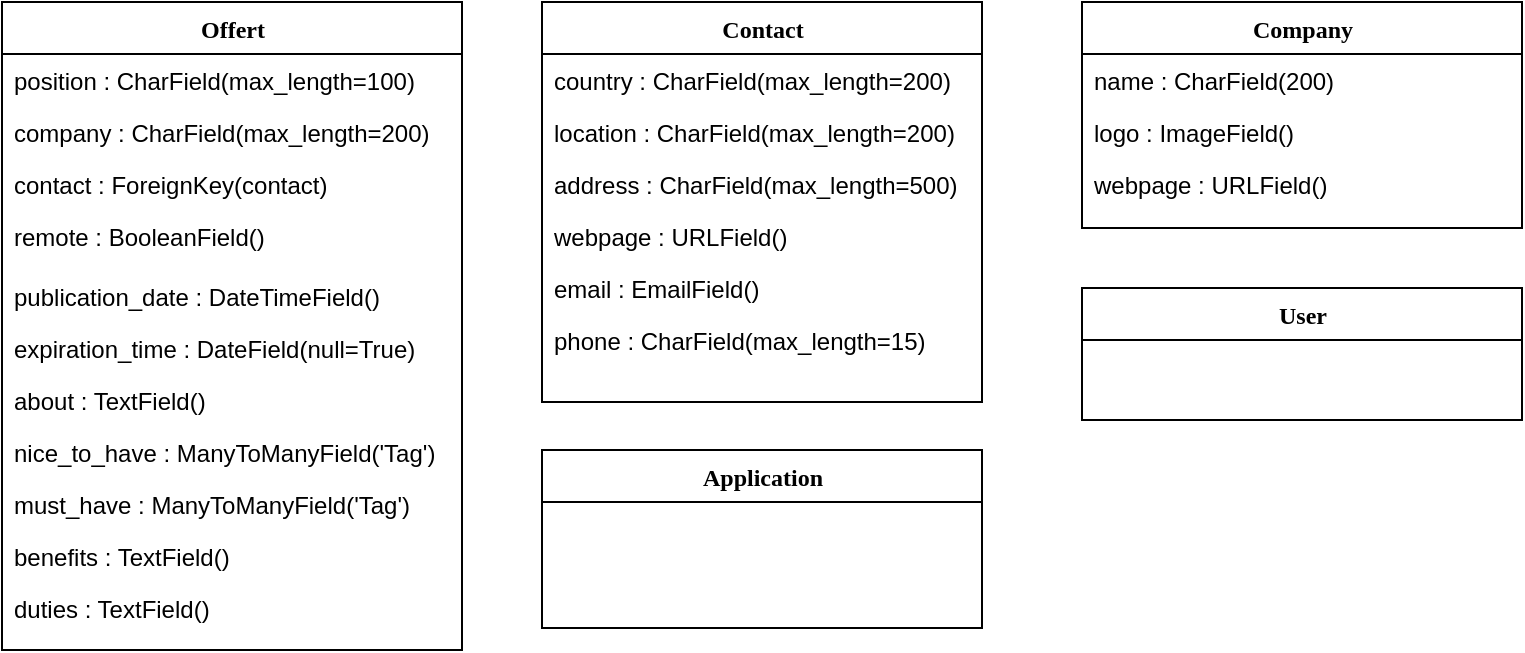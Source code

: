 <mxfile version="10.6.0" type="onedrive"><diagram name="Page-1" id="9f46799a-70d6-7492-0946-bef42562c5a5"><mxGraphModel dx="1010" dy="559" grid="1" gridSize="10" guides="1" tooltips="1" connect="1" arrows="1" fold="1" page="1" pageScale="1" pageWidth="1100" pageHeight="850" background="#ffffff" math="0" shadow="0"><root><mxCell id="0"/><mxCell id="1" parent="0"/><mxCell id="78961159f06e98e8-30" value="Offert" style="swimlane;html=1;fontStyle=1;align=center;verticalAlign=top;childLayout=stackLayout;horizontal=1;startSize=26;horizontalStack=0;resizeParent=1;resizeLast=0;collapsible=1;marginBottom=0;swimlaneFillColor=#ffffff;rounded=0;shadow=0;comic=0;labelBackgroundColor=none;strokeColor=#000000;strokeWidth=1;fillColor=none;fontFamily=Verdana;fontSize=12;fontColor=#000000;" parent="1" vertex="1"><mxGeometry x="50" y="27" width="230" height="324" as="geometry"><mxRectangle x="470" y="83" width="70" height="26" as="alternateBounds"/></mxGeometry></mxCell><mxCell id="78961159f06e98e8-31" value="position : CharField(max_length=100)" style="text;html=1;strokeColor=none;fillColor=none;align=left;verticalAlign=top;spacingLeft=4;spacingRight=4;whiteSpace=wrap;overflow=hidden;rotatable=0;points=[[0,0.5],[1,0.5]];portConstraint=eastwest;" parent="78961159f06e98e8-30" vertex="1"><mxGeometry y="26" width="230" height="26" as="geometry"/></mxCell><mxCell id="78961159f06e98e8-32" value="company : CharField(max_length=200)" style="text;html=1;strokeColor=none;fillColor=none;align=left;verticalAlign=top;spacingLeft=4;spacingRight=4;whiteSpace=wrap;overflow=hidden;rotatable=0;points=[[0,0.5],[1,0.5]];portConstraint=eastwest;" parent="78961159f06e98e8-30" vertex="1"><mxGeometry y="52" width="230" height="26" as="geometry"/></mxCell><mxCell id="biZlyS47IAcy7G330S6t-6" value="contact : ForeignKey(contact)" style="text;html=1;strokeColor=none;fillColor=none;align=left;verticalAlign=top;spacingLeft=4;spacingRight=4;whiteSpace=wrap;overflow=hidden;rotatable=0;points=[[0,0.5],[1,0.5]];portConstraint=eastwest;" vertex="1" parent="78961159f06e98e8-30"><mxGeometry y="78" width="230" height="26" as="geometry"/></mxCell><mxCell id="biZlyS47IAcy7G330S6t-12" value="remote : BooleanField()" style="text;html=1;strokeColor=none;fillColor=none;align=left;verticalAlign=top;spacingLeft=4;spacingRight=4;whiteSpace=wrap;overflow=hidden;rotatable=0;points=[[0,0.5],[1,0.5]];portConstraint=eastwest;" vertex="1" parent="78961159f06e98e8-30"><mxGeometry y="104" width="230" height="30" as="geometry"/></mxCell><mxCell id="biZlyS47IAcy7G330S6t-13" value="publication_date : DateTimeField()" style="text;html=1;strokeColor=none;fillColor=none;align=left;verticalAlign=top;spacingLeft=4;spacingRight=4;whiteSpace=wrap;overflow=hidden;rotatable=0;points=[[0,0.5],[1,0.5]];portConstraint=eastwest;" vertex="1" parent="78961159f06e98e8-30"><mxGeometry y="134" width="230" height="26" as="geometry"/></mxCell><mxCell id="biZlyS47IAcy7G330S6t-14" value="expiration_time : DateField(null=True)" style="text;html=1;strokeColor=none;fillColor=none;align=left;verticalAlign=top;spacingLeft=4;spacingRight=4;whiteSpace=wrap;overflow=hidden;rotatable=0;points=[[0,0.5],[1,0.5]];portConstraint=eastwest;" vertex="1" parent="78961159f06e98e8-30"><mxGeometry y="160" width="230" height="26" as="geometry"/></mxCell><mxCell id="biZlyS47IAcy7G330S6t-23" value="about : TextField()" style="text;html=1;strokeColor=none;fillColor=none;align=left;verticalAlign=top;spacingLeft=4;spacingRight=4;whiteSpace=wrap;overflow=hidden;rotatable=0;points=[[0,0.5],[1,0.5]];portConstraint=eastwest;" vertex="1" parent="78961159f06e98e8-30"><mxGeometry y="186" width="230" height="26" as="geometry"/></mxCell><mxCell id="biZlyS47IAcy7G330S6t-25" value="nice_to_have : ManyToManyField('Tag')" style="text;html=1;strokeColor=none;fillColor=none;align=left;verticalAlign=top;spacingLeft=4;spacingRight=4;whiteSpace=wrap;overflow=hidden;rotatable=0;points=[[0,0.5],[1,0.5]];portConstraint=eastwest;" vertex="1" parent="78961159f06e98e8-30"><mxGeometry y="212" width="230" height="26" as="geometry"/></mxCell><mxCell id="biZlyS47IAcy7G330S6t-24" value="must_have : ManyToManyField('Tag')" style="text;html=1;strokeColor=none;fillColor=none;align=left;verticalAlign=top;spacingLeft=4;spacingRight=4;whiteSpace=wrap;overflow=hidden;rotatable=0;points=[[0,0.5],[1,0.5]];portConstraint=eastwest;" vertex="1" parent="78961159f06e98e8-30"><mxGeometry y="238" width="230" height="26" as="geometry"/></mxCell><mxCell id="biZlyS47IAcy7G330S6t-26" value="benefits : TextField()" style="text;html=1;strokeColor=none;fillColor=none;align=left;verticalAlign=top;spacingLeft=4;spacingRight=4;whiteSpace=wrap;overflow=hidden;rotatable=0;points=[[0,0.5],[1,0.5]];portConstraint=eastwest;" vertex="1" parent="78961159f06e98e8-30"><mxGeometry y="264" width="230" height="26" as="geometry"/></mxCell><mxCell id="biZlyS47IAcy7G330S6t-27" value="duties : TextField()&lt;br&gt;" style="text;html=1;strokeColor=none;fillColor=none;align=left;verticalAlign=top;spacingLeft=4;spacingRight=4;whiteSpace=wrap;overflow=hidden;rotatable=0;points=[[0,0.5],[1,0.5]];portConstraint=eastwest;" vertex="1" parent="78961159f06e98e8-30"><mxGeometry y="290" width="230" height="26" as="geometry"/></mxCell><mxCell id="biZlyS47IAcy7G330S6t-7" value="Contact" style="swimlane;html=1;fontStyle=1;align=center;verticalAlign=top;childLayout=stackLayout;horizontal=1;startSize=26;horizontalStack=0;resizeParent=1;resizeLast=0;collapsible=1;marginBottom=0;swimlaneFillColor=#ffffff;rounded=0;shadow=0;comic=0;labelBackgroundColor=none;strokeColor=#000000;strokeWidth=1;fillColor=none;fontFamily=Verdana;fontSize=12;fontColor=#000000;" vertex="1" parent="1"><mxGeometry x="320" y="27" width="220" height="200" as="geometry"><mxRectangle x="470" y="83" width="70" height="26" as="alternateBounds"/></mxGeometry></mxCell><mxCell id="biZlyS47IAcy7G330S6t-8" value="country : CharField(max_length=200)" style="text;html=1;strokeColor=none;fillColor=none;align=left;verticalAlign=top;spacingLeft=4;spacingRight=4;whiteSpace=wrap;overflow=hidden;rotatable=0;points=[[0,0.5],[1,0.5]];portConstraint=eastwest;" vertex="1" parent="biZlyS47IAcy7G330S6t-7"><mxGeometry y="26" width="220" height="26" as="geometry"/></mxCell><mxCell id="biZlyS47IAcy7G330S6t-9" value="location : CharField(max_length=200)" style="text;html=1;strokeColor=none;fillColor=none;align=left;verticalAlign=top;spacingLeft=4;spacingRight=4;whiteSpace=wrap;overflow=hidden;rotatable=0;points=[[0,0.5],[1,0.5]];portConstraint=eastwest;" vertex="1" parent="biZlyS47IAcy7G330S6t-7"><mxGeometry y="52" width="220" height="26" as="geometry"/></mxCell><mxCell id="biZlyS47IAcy7G330S6t-11" value="address : CharField(max_length=500)" style="text;html=1;strokeColor=none;fillColor=none;align=left;verticalAlign=top;spacingLeft=4;spacingRight=4;whiteSpace=wrap;overflow=hidden;rotatable=0;points=[[0,0.5],[1,0.5]];portConstraint=eastwest;" vertex="1" parent="biZlyS47IAcy7G330S6t-7"><mxGeometry y="78" width="220" height="26" as="geometry"/></mxCell><mxCell id="biZlyS47IAcy7G330S6t-20" value="webpage : URLField()" style="text;html=1;strokeColor=none;fillColor=none;align=left;verticalAlign=top;spacingLeft=4;spacingRight=4;whiteSpace=wrap;overflow=hidden;rotatable=0;points=[[0,0.5],[1,0.5]];portConstraint=eastwest;" vertex="1" parent="biZlyS47IAcy7G330S6t-7"><mxGeometry y="104" width="220" height="26" as="geometry"/></mxCell><mxCell id="biZlyS47IAcy7G330S6t-18" value="email : EmailField()" style="text;html=1;strokeColor=none;fillColor=none;align=left;verticalAlign=top;spacingLeft=4;spacingRight=4;whiteSpace=wrap;overflow=hidden;rotatable=0;points=[[0,0.5],[1,0.5]];portConstraint=eastwest;" vertex="1" parent="biZlyS47IAcy7G330S6t-7"><mxGeometry y="130" width="220" height="26" as="geometry"/></mxCell><mxCell id="biZlyS47IAcy7G330S6t-19" value="phone : CharField(max_length=15)" style="text;html=1;strokeColor=none;fillColor=none;align=left;verticalAlign=top;spacingLeft=4;spacingRight=4;whiteSpace=wrap;overflow=hidden;rotatable=0;points=[[0,0.5],[1,0.5]];portConstraint=eastwest;" vertex="1" parent="biZlyS47IAcy7G330S6t-7"><mxGeometry y="156" width="220" height="26" as="geometry"/></mxCell><mxCell id="biZlyS47IAcy7G330S6t-15" value="Company" style="swimlane;html=1;fontStyle=1;align=center;verticalAlign=top;childLayout=stackLayout;horizontal=1;startSize=26;horizontalStack=0;resizeParent=1;resizeLast=0;collapsible=1;marginBottom=0;swimlaneFillColor=#ffffff;rounded=0;shadow=0;comic=0;labelBackgroundColor=none;strokeColor=#000000;strokeWidth=1;fillColor=none;fontFamily=Verdana;fontSize=12;fontColor=#000000;" vertex="1" parent="1"><mxGeometry x="590" y="27" width="220" height="113" as="geometry"><mxRectangle x="470" y="83" width="70" height="26" as="alternateBounds"/></mxGeometry></mxCell><mxCell id="biZlyS47IAcy7G330S6t-16" value="name : CharField(200)" style="text;html=1;strokeColor=none;fillColor=none;align=left;verticalAlign=top;spacingLeft=4;spacingRight=4;whiteSpace=wrap;overflow=hidden;rotatable=0;points=[[0,0.5],[1,0.5]];portConstraint=eastwest;" vertex="1" parent="biZlyS47IAcy7G330S6t-15"><mxGeometry y="26" width="220" height="26" as="geometry"/></mxCell><mxCell id="biZlyS47IAcy7G330S6t-17" value="logo : ImageField()" style="text;html=1;strokeColor=none;fillColor=none;align=left;verticalAlign=top;spacingLeft=4;spacingRight=4;whiteSpace=wrap;overflow=hidden;rotatable=0;points=[[0,0.5],[1,0.5]];portConstraint=eastwest;" vertex="1" parent="biZlyS47IAcy7G330S6t-15"><mxGeometry y="52" width="220" height="26" as="geometry"/></mxCell><mxCell id="biZlyS47IAcy7G330S6t-21" value="webpage : URLField()" style="text;html=1;strokeColor=none;fillColor=none;align=left;verticalAlign=top;spacingLeft=4;spacingRight=4;whiteSpace=wrap;overflow=hidden;rotatable=0;points=[[0,0.5],[1,0.5]];portConstraint=eastwest;" vertex="1" parent="biZlyS47IAcy7G330S6t-15"><mxGeometry y="78" width="220" height="26" as="geometry"/></mxCell><mxCell id="biZlyS47IAcy7G330S6t-28" value="User" style="swimlane;html=1;fontStyle=1;align=center;verticalAlign=top;childLayout=stackLayout;horizontal=1;startSize=26;horizontalStack=0;resizeParent=1;resizeLast=0;collapsible=1;marginBottom=0;swimlaneFillColor=#ffffff;rounded=0;shadow=0;comic=0;labelBackgroundColor=none;strokeColor=#000000;strokeWidth=1;fillColor=none;fontFamily=Verdana;fontSize=12;fontColor=#000000;" vertex="1" parent="1"><mxGeometry x="590" y="170" width="220" height="66" as="geometry"><mxRectangle x="470" y="83" width="70" height="26" as="alternateBounds"/></mxGeometry></mxCell><mxCell id="biZlyS47IAcy7G330S6t-32" value="Application" style="swimlane;html=1;fontStyle=1;align=center;verticalAlign=top;childLayout=stackLayout;horizontal=1;startSize=26;horizontalStack=0;resizeParent=1;resizeLast=0;collapsible=1;marginBottom=0;swimlaneFillColor=#ffffff;rounded=0;shadow=0;comic=0;labelBackgroundColor=none;strokeColor=#000000;strokeWidth=1;fillColor=none;fontFamily=Verdana;fontSize=12;fontColor=#000000;" vertex="1" parent="1"><mxGeometry x="320" y="251" width="220" height="89" as="geometry"><mxRectangle x="470" y="83" width="70" height="26" as="alternateBounds"/></mxGeometry></mxCell></root></mxGraphModel></diagram></mxfile>